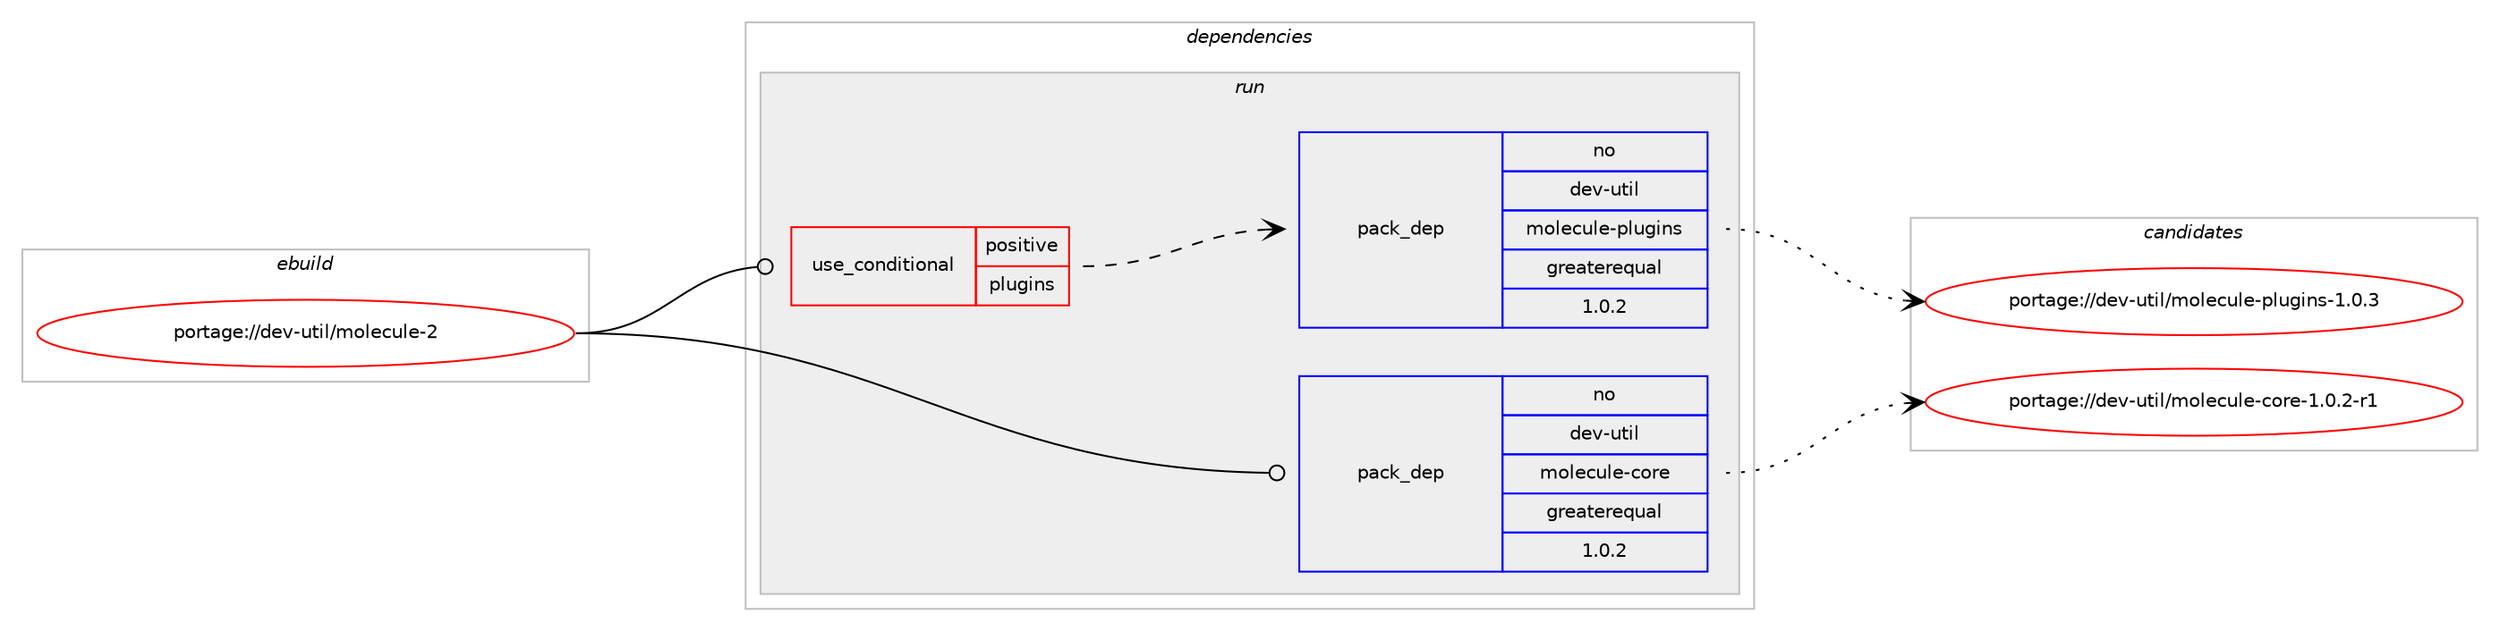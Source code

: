 digraph prolog {

# *************
# Graph options
# *************

newrank=true;
concentrate=true;
compound=true;
graph [rankdir=LR,fontname=Helvetica,fontsize=10,ranksep=1.5];#, ranksep=2.5, nodesep=0.2];
edge  [arrowhead=vee];
node  [fontname=Helvetica,fontsize=10];

# **********
# The ebuild
# **********

subgraph cluster_leftcol {
color=gray;
rank=same;
label=<<i>ebuild</i>>;
id [label="portage://dev-util/molecule-2", color=red, width=4, href="../dev-util/molecule-2.svg"];
}

# ****************
# The dependencies
# ****************

subgraph cluster_midcol {
color=gray;
label=<<i>dependencies</i>>;
subgraph cluster_compile {
fillcolor="#eeeeee";
style=filled;
label=<<i>compile</i>>;
}
subgraph cluster_compileandrun {
fillcolor="#eeeeee";
style=filled;
label=<<i>compile and run</i>>;
}
subgraph cluster_run {
fillcolor="#eeeeee";
style=filled;
label=<<i>run</i>>;
subgraph cond71494 {
dependency263907 [label=<<TABLE BORDER="0" CELLBORDER="1" CELLSPACING="0" CELLPADDING="4"><TR><TD ROWSPAN="3" CELLPADDING="10">use_conditional</TD></TR><TR><TD>positive</TD></TR><TR><TD>plugins</TD></TR></TABLE>>, shape=none, color=red];
subgraph pack188734 {
dependency263908 [label=<<TABLE BORDER="0" CELLBORDER="1" CELLSPACING="0" CELLPADDING="4" WIDTH="220"><TR><TD ROWSPAN="6" CELLPADDING="30">pack_dep</TD></TR><TR><TD WIDTH="110">no</TD></TR><TR><TD>dev-util</TD></TR><TR><TD>molecule-plugins</TD></TR><TR><TD>greaterequal</TD></TR><TR><TD>1.0.2</TD></TR></TABLE>>, shape=none, color=blue];
}
dependency263907:e -> dependency263908:w [weight=20,style="dashed",arrowhead="vee"];
}
id:e -> dependency263907:w [weight=20,style="solid",arrowhead="odot"];
subgraph pack188735 {
dependency263909 [label=<<TABLE BORDER="0" CELLBORDER="1" CELLSPACING="0" CELLPADDING="4" WIDTH="220"><TR><TD ROWSPAN="6" CELLPADDING="30">pack_dep</TD></TR><TR><TD WIDTH="110">no</TD></TR><TR><TD>dev-util</TD></TR><TR><TD>molecule-core</TD></TR><TR><TD>greaterequal</TD></TR><TR><TD>1.0.2</TD></TR></TABLE>>, shape=none, color=blue];
}
id:e -> dependency263909:w [weight=20,style="solid",arrowhead="odot"];
}
}

# **************
# The candidates
# **************

subgraph cluster_choices {
rank=same;
color=gray;
label=<<i>candidates</i>>;

subgraph choice188734 {
color=black;
nodesep=1;
choiceportage10010111845117116105108471091111081019911710810145112108117103105110115454946484651 [label="portage://dev-util/molecule-plugins-1.0.3", color=red, width=4,href="../dev-util/molecule-plugins-1.0.3.svg"];
dependency263908:e -> choiceportage10010111845117116105108471091111081019911710810145112108117103105110115454946484651:w [style=dotted,weight="100"];
}
subgraph choice188735 {
color=black;
nodesep=1;
choiceportage10010111845117116105108471091111081019911710810145991111141014549464846504511449 [label="portage://dev-util/molecule-core-1.0.2-r1", color=red, width=4,href="../dev-util/molecule-core-1.0.2-r1.svg"];
dependency263909:e -> choiceportage10010111845117116105108471091111081019911710810145991111141014549464846504511449:w [style=dotted,weight="100"];
}
}

}
